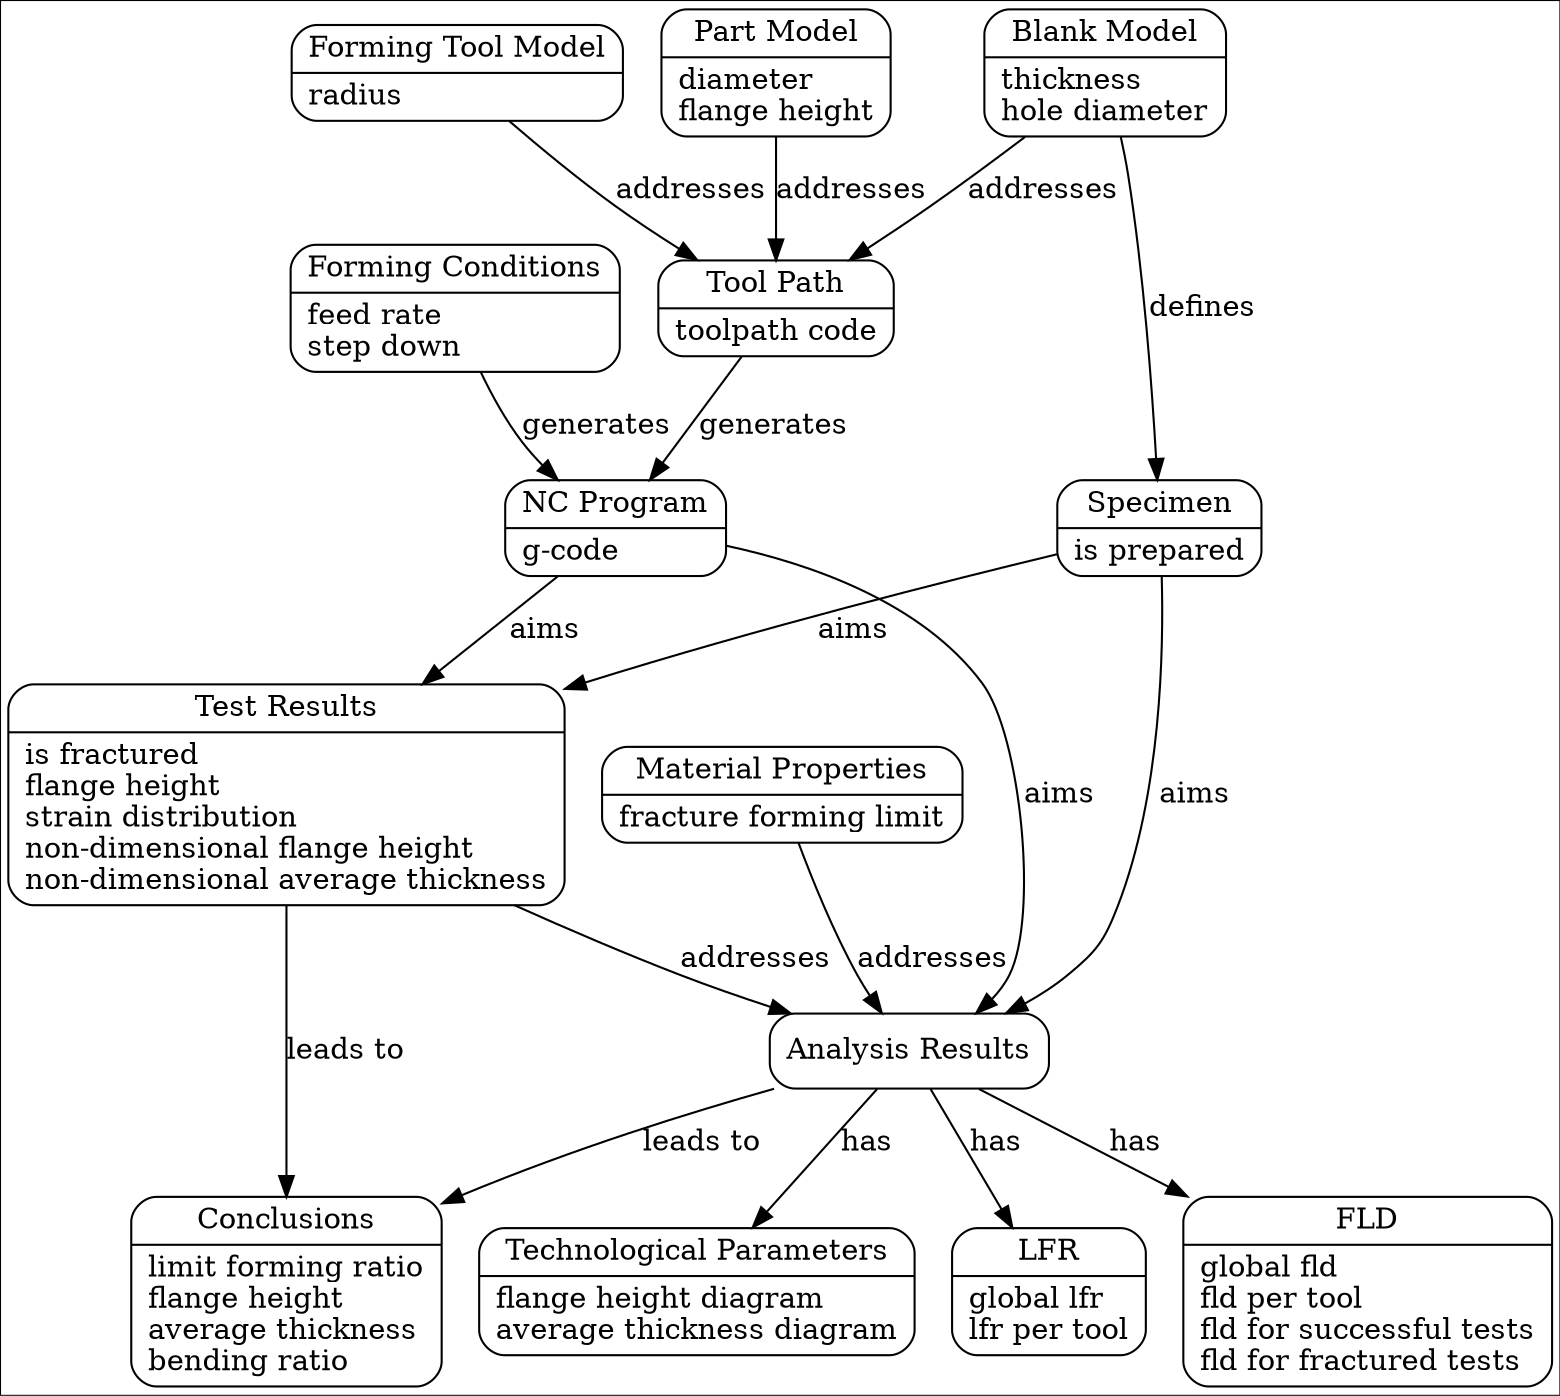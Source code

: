 digraph datamodel {
colorscheme=pastel19;
node [color=black, fillcolor=white, shape=record, style="filled, rounded"];

blank [label="Blank Model"];
part [label="Part Model"];
tool [label="Forming Tool Model"];
path [label="Tool Path"];
cond [label="Forming Conditions"];
prog [label="NC Program"];
spec [label=Specimen];
test [label="Test Results"];
prop [label="Material Properties"];
analy [label="Analysis Results"];
lfr [label=LFR];
fld [label=FLD];
tech [label="Technological Parameters"];
concl [label=Conclusions];

analy -> {lfr, fld, tech} [label="has"];

{blank, part, tool} -> path [label="addresses"]
{path, cond} -> prog [label="generates"]
blank -> spec [label="defines"]
{prog, spec} -> test [label="aims"]
{prog, spec} -> analy [label="aims"]
{test, prop} -> analy [label="addresses"]
{test, analy} -> concl [label="leads to"]

node [fillcolor=yellow1]

blank [label="{Blank Model|thickness\lhole diameter\l}"];
part [label="{Part Model|diameter\lflange height\l}"];
tool [label="{Forming Tool Model|radius\l}"];
path [label="{Tool Path|toolpath code\l}"];
cond [label="{Forming Conditions|feed rate\lstep down\l}"];
prog [label="{NC Program|g-code\l}"];
spec [label="{Specimen|is prepared\l}"];
test [label="{Test Results|is fractured\lflange height\lstrain distribution\lnon-dimensional flange height\lnon-dimensional average thickness\l}"];
prop [label="{Material Properties|fracture forming limit\l}"];
lfr [label="{LFR|global lfr\llfr per tool\l}"];
fld [label="{FLD|global fld\lfld per tool\lfld for successful tests\lfld for fractured tests\l}"];
tech [label="{Technological Parameters|flange height diagram\laverage thickness diagram\l}"];
concl [label="{Conclusions|limit forming ratio\lflange height\laverage thickness\lbending ratio\l}"];

}
